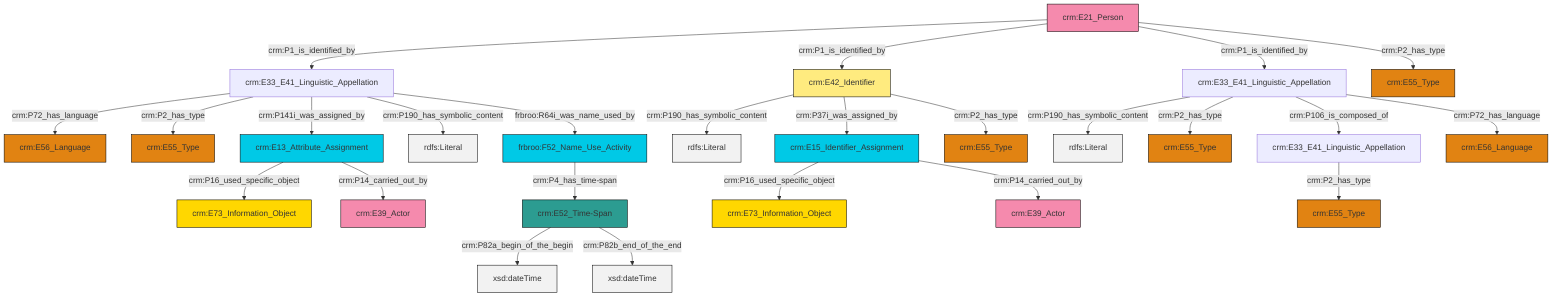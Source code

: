 graph TD
classDef Literal fill:#f2f2f2,stroke:#000000;
classDef CRM_Entity fill:#FFFFFF,stroke:#000000;
classDef Temporal_Entity fill:#00C9E6, stroke:#000000;
classDef Type fill:#E18312, stroke:#000000;
classDef Time-Span fill:#2C9C91, stroke:#000000;
classDef Appellation fill:#FFEB7F, stroke:#000000;
classDef Place fill:#008836, stroke:#000000;
classDef Persistent_Item fill:#B266B2, stroke:#000000;
classDef Conceptual_Object fill:#FFD700, stroke:#000000;
classDef Physical_Thing fill:#D2B48C, stroke:#000000;
classDef Actor fill:#f58aad, stroke:#000000;
classDef PC_Classes fill:#4ce600, stroke:#000000;
classDef Multi fill:#cccccc,stroke:#000000;

0["crm:E21_Person"]:::Actor -->|crm:P1_is_identified_by| 1["crm:E33_E41_Linguistic_Appellation"]:::Default
1["crm:E33_E41_Linguistic_Appellation"]:::Default -->|crm:P72_has_language| 2["crm:E56_Language"]:::Type
5["crm:E13_Attribute_Assignment"]:::Temporal_Entity -->|crm:P16_used_specific_object| 6["crm:E73_Information_Object"]:::Conceptual_Object
5["crm:E13_Attribute_Assignment"]:::Temporal_Entity -->|crm:P14_carried_out_by| 13["crm:E39_Actor"]:::Actor
14["crm:E15_Identifier_Assignment"]:::Temporal_Entity -->|crm:P16_used_specific_object| 15["crm:E73_Information_Object"]:::Conceptual_Object
16["crm:E33_E41_Linguistic_Appellation"]:::Default -->|crm:P190_has_symbolic_content| 17[rdfs:Literal]:::Literal
18["crm:E33_E41_Linguistic_Appellation"]:::Default -->|crm:P2_has_type| 19["crm:E55_Type"]:::Type
16["crm:E33_E41_Linguistic_Appellation"]:::Default -->|crm:P2_has_type| 10["crm:E55_Type"]:::Type
14["crm:E15_Identifier_Assignment"]:::Temporal_Entity -->|crm:P14_carried_out_by| 20["crm:E39_Actor"]:::Actor
1["crm:E33_E41_Linguistic_Appellation"]:::Default -->|crm:P2_has_type| 28["crm:E55_Type"]:::Type
26["frbroo:F52_Name_Use_Activity"]:::Temporal_Entity -->|crm:P4_has_time-span| 29["crm:E52_Time-Span"]:::Time-Span
1["crm:E33_E41_Linguistic_Appellation"]:::Default -->|crm:P141i_was_assigned_by| 5["crm:E13_Attribute_Assignment"]:::Temporal_Entity
29["crm:E52_Time-Span"]:::Time-Span -->|crm:P82a_begin_of_the_begin| 30[xsd:dateTime]:::Literal
1["crm:E33_E41_Linguistic_Appellation"]:::Default -->|crm:P190_has_symbolic_content| 31[rdfs:Literal]:::Literal
16["crm:E33_E41_Linguistic_Appellation"]:::Default -->|crm:P106_is_composed_of| 18["crm:E33_E41_Linguistic_Appellation"]:::Default
8["crm:E42_Identifier"]:::Appellation -->|crm:P190_has_symbolic_content| 33[rdfs:Literal]:::Literal
1["crm:E33_E41_Linguistic_Appellation"]:::Default -->|frbroo:R64i_was_name_used_by| 26["frbroo:F52_Name_Use_Activity"]:::Temporal_Entity
29["crm:E52_Time-Span"]:::Time-Span -->|crm:P82b_end_of_the_end| 34[xsd:dateTime]:::Literal
0["crm:E21_Person"]:::Actor -->|crm:P1_is_identified_by| 8["crm:E42_Identifier"]:::Appellation
8["crm:E42_Identifier"]:::Appellation -->|crm:P37i_was_assigned_by| 14["crm:E15_Identifier_Assignment"]:::Temporal_Entity
8["crm:E42_Identifier"]:::Appellation -->|crm:P2_has_type| 23["crm:E55_Type"]:::Type
16["crm:E33_E41_Linguistic_Appellation"]:::Default -->|crm:P72_has_language| 37["crm:E56_Language"]:::Type
0["crm:E21_Person"]:::Actor -->|crm:P1_is_identified_by| 16["crm:E33_E41_Linguistic_Appellation"]:::Default
0["crm:E21_Person"]:::Actor -->|crm:P2_has_type| 3["crm:E55_Type"]:::Type